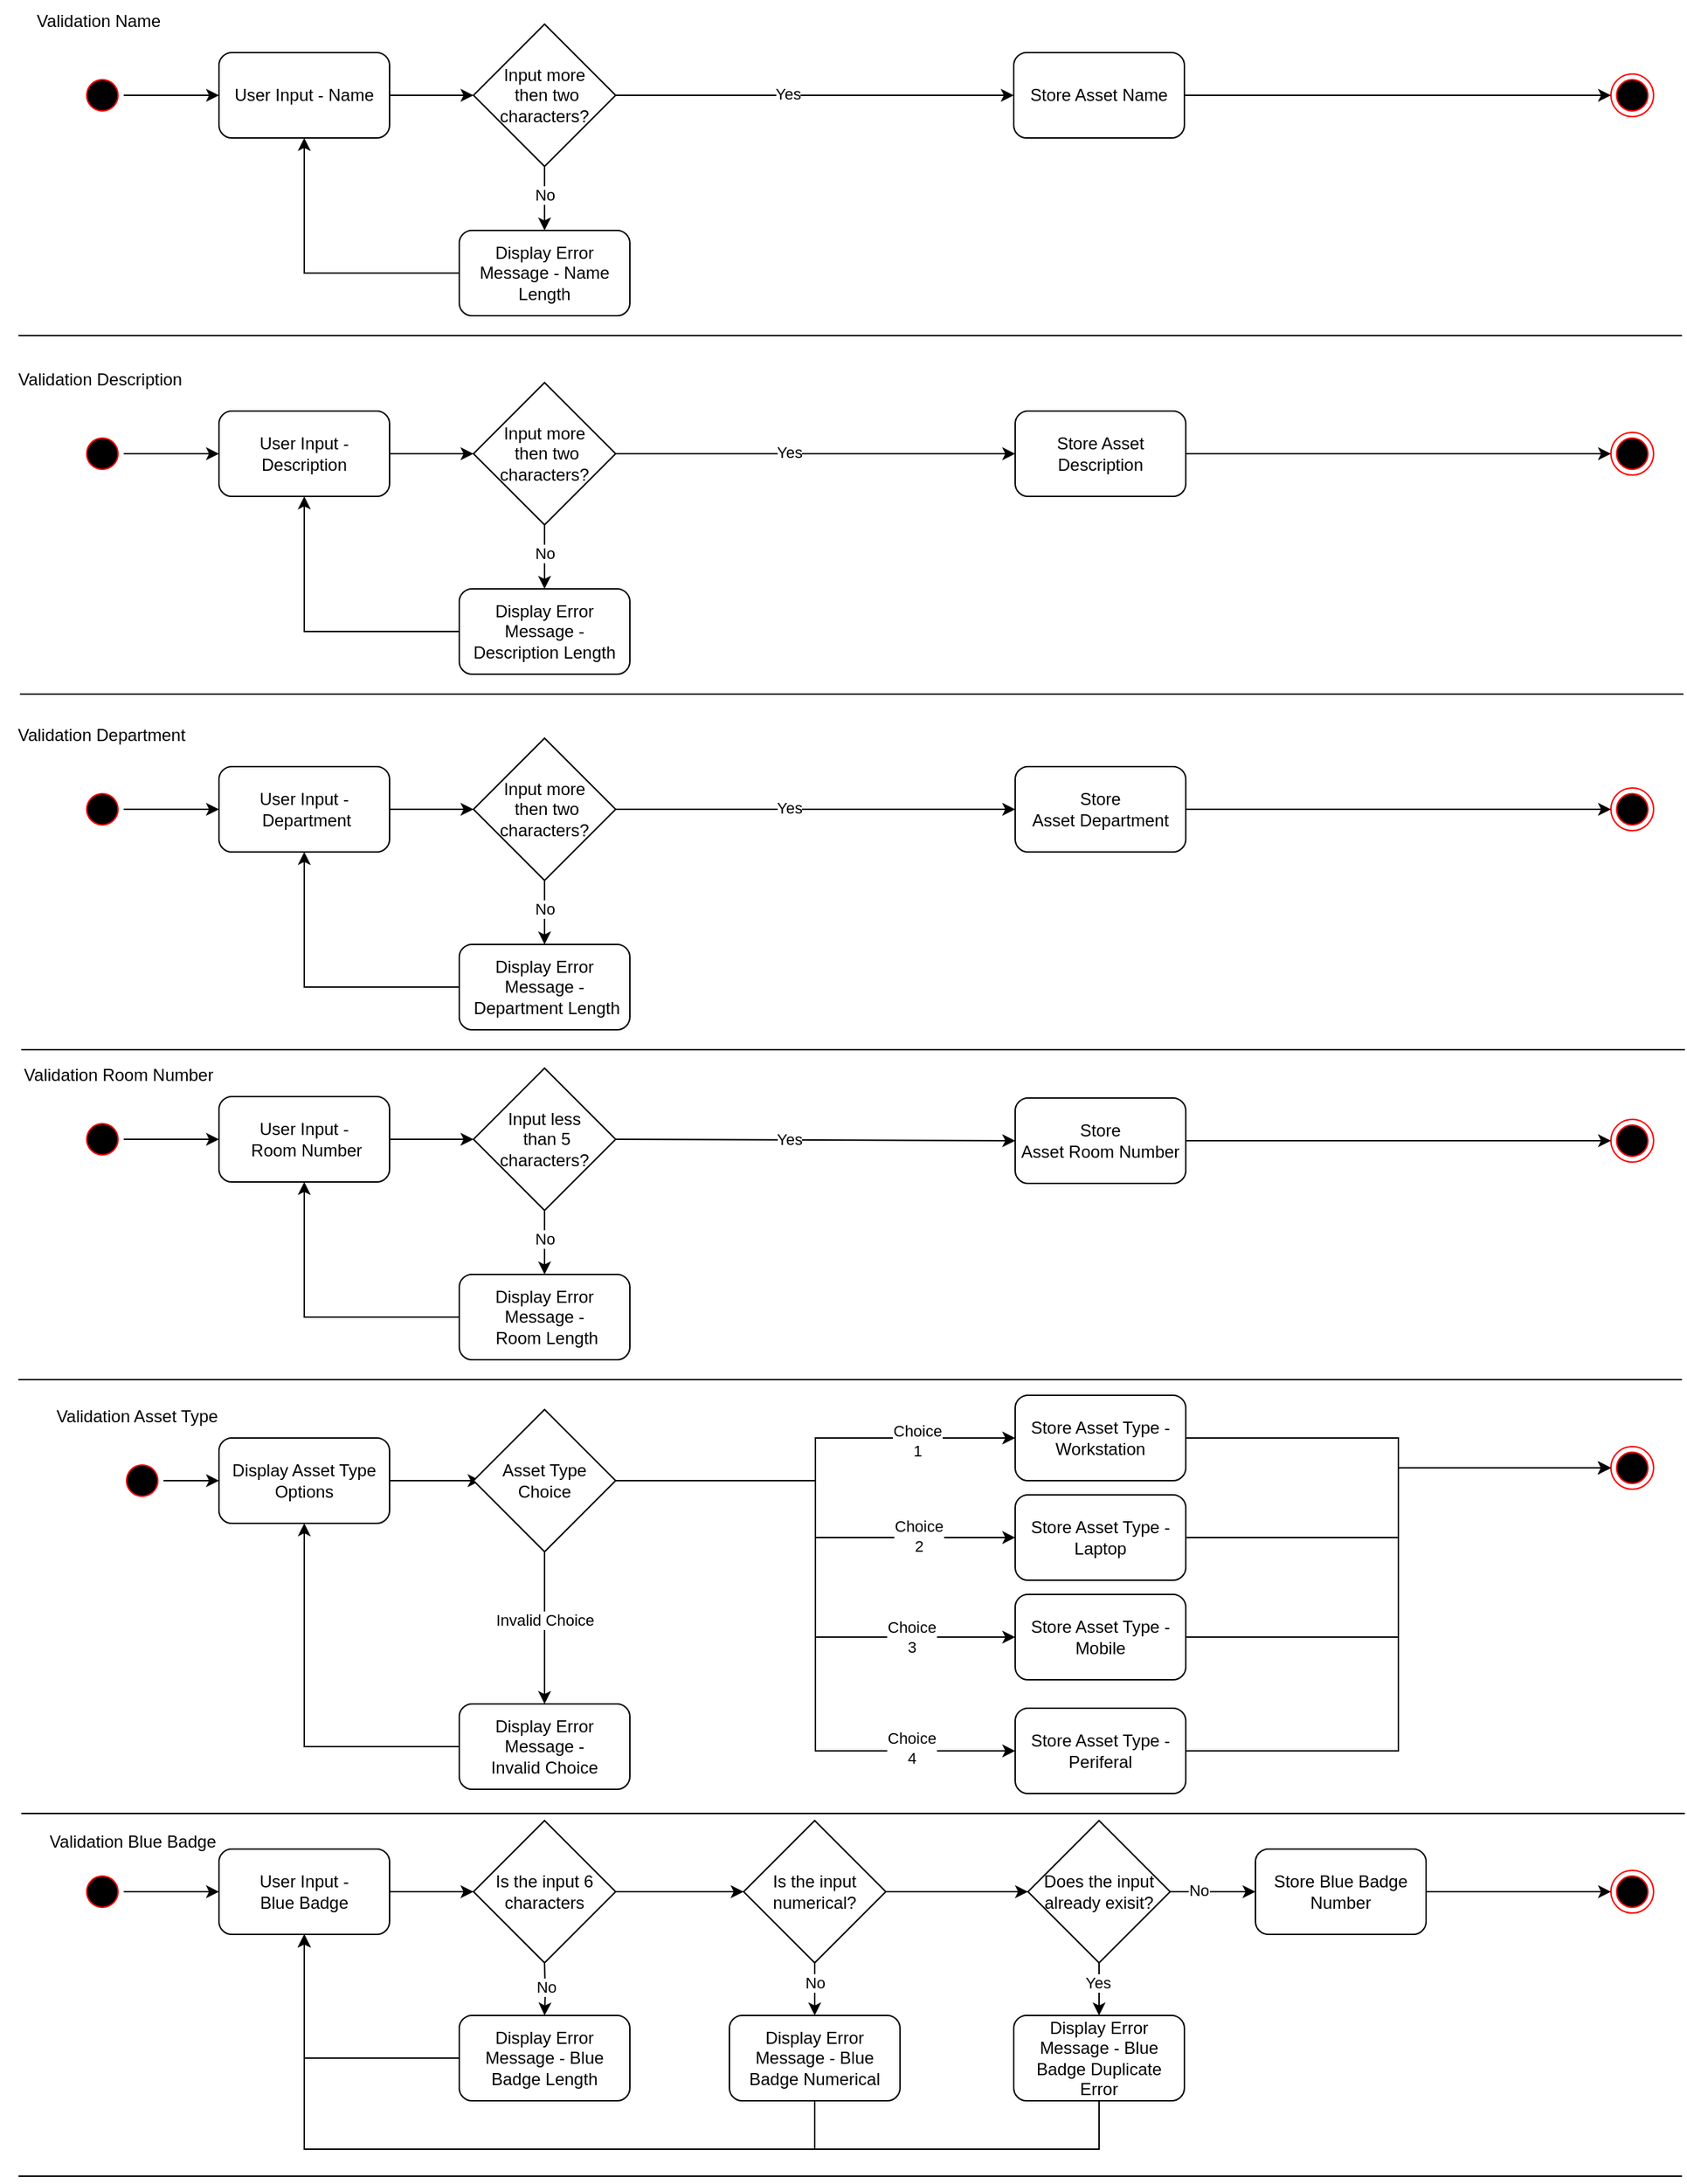 <mxfile version="24.8.6">
  <diagram name="Page-1" id="1uCA6o2xTz5KgX5VxdOc">
    <mxGraphModel dx="2856" dy="898" grid="1" gridSize="10" guides="1" tooltips="1" connect="1" arrows="1" fold="1" page="1" pageScale="1" pageWidth="1169" pageHeight="827" math="0" shadow="0">
      <root>
        <mxCell id="0" />
        <mxCell id="1" parent="0" />
        <mxCell id="2SQ8Jc-1p4SMWD89LcVr-23" value="" style="edgeStyle=orthogonalEdgeStyle;rounded=0;orthogonalLoop=1;jettySize=auto;html=1;" edge="1" parent="1" source="2SQ8Jc-1p4SMWD89LcVr-1" target="2SQ8Jc-1p4SMWD89LcVr-20">
          <mxGeometry relative="1" as="geometry" />
        </mxCell>
        <mxCell id="2SQ8Jc-1p4SMWD89LcVr-1" value="" style="ellipse;html=1;shape=startState;fillColor=#000000;strokeColor=#ff0000;" vertex="1" parent="1">
          <mxGeometry x="44" y="60" width="30" height="30" as="geometry" />
        </mxCell>
        <mxCell id="2SQ8Jc-1p4SMWD89LcVr-13" value="" style="line;strokeWidth=1;fillColor=none;align=left;verticalAlign=middle;spacingTop=-1;spacingLeft=3;spacingRight=3;rotatable=0;labelPosition=right;points=[];portConstraint=eastwest;strokeColor=inherit;" vertex="1" parent="1">
          <mxGeometry y="240" width="1170" height="8" as="geometry" />
        </mxCell>
        <mxCell id="2SQ8Jc-1p4SMWD89LcVr-14" value="Validation Name" style="text;html=1;align=center;verticalAlign=middle;resizable=0;points=[];autosize=1;strokeColor=none;fillColor=none;" vertex="1" parent="1">
          <mxGeometry x="1" y="8" width="110" height="30" as="geometry" />
        </mxCell>
        <mxCell id="2SQ8Jc-1p4SMWD89LcVr-40" value="" style="edgeStyle=orthogonalEdgeStyle;rounded=0;orthogonalLoop=1;jettySize=auto;html=1;" edge="1" parent="1" source="2SQ8Jc-1p4SMWD89LcVr-20" target="2SQ8Jc-1p4SMWD89LcVr-21">
          <mxGeometry relative="1" as="geometry" />
        </mxCell>
        <mxCell id="2SQ8Jc-1p4SMWD89LcVr-20" value="User Input - Name" style="rounded=1;whiteSpace=wrap;html=1;" vertex="1" parent="1">
          <mxGeometry x="141" y="45" width="120" height="60" as="geometry" />
        </mxCell>
        <mxCell id="2SQ8Jc-1p4SMWD89LcVr-43" value="" style="edgeStyle=orthogonalEdgeStyle;rounded=0;orthogonalLoop=1;jettySize=auto;html=1;" edge="1" parent="1" source="2SQ8Jc-1p4SMWD89LcVr-21" target="2SQ8Jc-1p4SMWD89LcVr-42">
          <mxGeometry relative="1" as="geometry" />
        </mxCell>
        <mxCell id="2SQ8Jc-1p4SMWD89LcVr-49" value="No" style="edgeLabel;html=1;align=center;verticalAlign=middle;resizable=0;points=[];" vertex="1" connectable="0" parent="2SQ8Jc-1p4SMWD89LcVr-43">
          <mxGeometry x="-0.118" y="3" relative="1" as="geometry">
            <mxPoint x="-3" as="offset" />
          </mxGeometry>
        </mxCell>
        <mxCell id="2SQ8Jc-1p4SMWD89LcVr-46" style="edgeStyle=orthogonalEdgeStyle;rounded=0;orthogonalLoop=1;jettySize=auto;html=1;entryX=0;entryY=0.5;entryDx=0;entryDy=0;" edge="1" parent="1" source="2SQ8Jc-1p4SMWD89LcVr-21" target="2SQ8Jc-1p4SMWD89LcVr-45">
          <mxGeometry relative="1" as="geometry" />
        </mxCell>
        <mxCell id="2SQ8Jc-1p4SMWD89LcVr-48" value="Yes" style="edgeLabel;html=1;align=center;verticalAlign=middle;resizable=0;points=[];" vertex="1" connectable="0" parent="2SQ8Jc-1p4SMWD89LcVr-46">
          <mxGeometry x="-0.137" y="1" relative="1" as="geometry">
            <mxPoint as="offset" />
          </mxGeometry>
        </mxCell>
        <mxCell id="2SQ8Jc-1p4SMWD89LcVr-21" value="Input more&lt;div&gt;&amp;nbsp;then two characters?&lt;/div&gt;" style="rhombus;whiteSpace=wrap;html=1;" vertex="1" parent="1">
          <mxGeometry x="320" y="25" width="100" height="100" as="geometry" />
        </mxCell>
        <mxCell id="2SQ8Jc-1p4SMWD89LcVr-24" value="" style="ellipse;html=1;shape=endState;fillColor=#000000;strokeColor=#ff0000;" vertex="1" parent="1">
          <mxGeometry x="1120" y="60" width="30" height="30" as="geometry" />
        </mxCell>
        <mxCell id="2SQ8Jc-1p4SMWD89LcVr-44" style="edgeStyle=orthogonalEdgeStyle;rounded=0;orthogonalLoop=1;jettySize=auto;html=1;entryX=0.5;entryY=1;entryDx=0;entryDy=0;" edge="1" parent="1" source="2SQ8Jc-1p4SMWD89LcVr-42" target="2SQ8Jc-1p4SMWD89LcVr-20">
          <mxGeometry relative="1" as="geometry" />
        </mxCell>
        <mxCell id="2SQ8Jc-1p4SMWD89LcVr-42" value="Display Error Message - Name Length" style="rounded=1;whiteSpace=wrap;html=1;" vertex="1" parent="1">
          <mxGeometry x="310" y="170" width="120" height="60" as="geometry" />
        </mxCell>
        <mxCell id="2SQ8Jc-1p4SMWD89LcVr-47" style="edgeStyle=orthogonalEdgeStyle;rounded=0;orthogonalLoop=1;jettySize=auto;html=1;entryX=0;entryY=0.5;entryDx=0;entryDy=0;" edge="1" parent="1" source="2SQ8Jc-1p4SMWD89LcVr-45" target="2SQ8Jc-1p4SMWD89LcVr-24">
          <mxGeometry relative="1" as="geometry" />
        </mxCell>
        <mxCell id="2SQ8Jc-1p4SMWD89LcVr-45" value="Store Asset Name" style="rounded=1;whiteSpace=wrap;html=1;" vertex="1" parent="1">
          <mxGeometry x="700" y="45" width="120" height="60" as="geometry" />
        </mxCell>
        <mxCell id="2SQ8Jc-1p4SMWD89LcVr-50" value="" style="edgeStyle=orthogonalEdgeStyle;rounded=0;orthogonalLoop=1;jettySize=auto;html=1;" edge="1" parent="1" source="2SQ8Jc-1p4SMWD89LcVr-51" target="2SQ8Jc-1p4SMWD89LcVr-55">
          <mxGeometry relative="1" as="geometry" />
        </mxCell>
        <mxCell id="2SQ8Jc-1p4SMWD89LcVr-51" value="" style="ellipse;html=1;shape=startState;fillColor=#000000;strokeColor=#ff0000;" vertex="1" parent="1">
          <mxGeometry x="44" y="312" width="30" height="30" as="geometry" />
        </mxCell>
        <mxCell id="2SQ8Jc-1p4SMWD89LcVr-52" value="" style="line;strokeWidth=1;fillColor=none;align=left;verticalAlign=middle;spacingTop=-1;spacingLeft=3;spacingRight=3;rotatable=0;labelPosition=right;points=[];portConstraint=eastwest;strokeColor=inherit;" vertex="1" parent="1">
          <mxGeometry x="1" y="492" width="1170" height="8" as="geometry" />
        </mxCell>
        <mxCell id="2SQ8Jc-1p4SMWD89LcVr-53" value="Validation Description" style="text;html=1;align=center;verticalAlign=middle;resizable=0;points=[];autosize=1;strokeColor=none;fillColor=none;" vertex="1" parent="1">
          <mxGeometry x="-13" y="260" width="140" height="30" as="geometry" />
        </mxCell>
        <mxCell id="2SQ8Jc-1p4SMWD89LcVr-54" value="" style="edgeStyle=orthogonalEdgeStyle;rounded=0;orthogonalLoop=1;jettySize=auto;html=1;" edge="1" parent="1" source="2SQ8Jc-1p4SMWD89LcVr-55" target="2SQ8Jc-1p4SMWD89LcVr-60">
          <mxGeometry relative="1" as="geometry" />
        </mxCell>
        <mxCell id="2SQ8Jc-1p4SMWD89LcVr-55" value="User Input - Description" style="rounded=1;whiteSpace=wrap;html=1;" vertex="1" parent="1">
          <mxGeometry x="141" y="297" width="120" height="60" as="geometry" />
        </mxCell>
        <mxCell id="2SQ8Jc-1p4SMWD89LcVr-56" value="" style="edgeStyle=orthogonalEdgeStyle;rounded=0;orthogonalLoop=1;jettySize=auto;html=1;" edge="1" parent="1" source="2SQ8Jc-1p4SMWD89LcVr-60" target="2SQ8Jc-1p4SMWD89LcVr-63">
          <mxGeometry relative="1" as="geometry" />
        </mxCell>
        <mxCell id="2SQ8Jc-1p4SMWD89LcVr-57" value="No" style="edgeLabel;html=1;align=center;verticalAlign=middle;resizable=0;points=[];" vertex="1" connectable="0" parent="2SQ8Jc-1p4SMWD89LcVr-56">
          <mxGeometry x="-0.118" y="3" relative="1" as="geometry">
            <mxPoint x="-3" as="offset" />
          </mxGeometry>
        </mxCell>
        <mxCell id="2SQ8Jc-1p4SMWD89LcVr-58" style="edgeStyle=orthogonalEdgeStyle;rounded=0;orthogonalLoop=1;jettySize=auto;html=1;entryX=0;entryY=0.5;entryDx=0;entryDy=0;" edge="1" parent="1" source="2SQ8Jc-1p4SMWD89LcVr-60" target="2SQ8Jc-1p4SMWD89LcVr-65">
          <mxGeometry relative="1" as="geometry" />
        </mxCell>
        <mxCell id="2SQ8Jc-1p4SMWD89LcVr-59" value="Yes" style="edgeLabel;html=1;align=center;verticalAlign=middle;resizable=0;points=[];" vertex="1" connectable="0" parent="2SQ8Jc-1p4SMWD89LcVr-58">
          <mxGeometry x="-0.137" y="1" relative="1" as="geometry">
            <mxPoint as="offset" />
          </mxGeometry>
        </mxCell>
        <mxCell id="2SQ8Jc-1p4SMWD89LcVr-60" value="Input more&lt;div&gt;&amp;nbsp;then two characters?&lt;/div&gt;" style="rhombus;whiteSpace=wrap;html=1;" vertex="1" parent="1">
          <mxGeometry x="320" y="277" width="100" height="100" as="geometry" />
        </mxCell>
        <mxCell id="2SQ8Jc-1p4SMWD89LcVr-61" value="" style="ellipse;html=1;shape=endState;fillColor=#000000;strokeColor=#ff0000;" vertex="1" parent="1">
          <mxGeometry x="1120" y="312" width="30" height="30" as="geometry" />
        </mxCell>
        <mxCell id="2SQ8Jc-1p4SMWD89LcVr-62" style="edgeStyle=orthogonalEdgeStyle;rounded=0;orthogonalLoop=1;jettySize=auto;html=1;entryX=0.5;entryY=1;entryDx=0;entryDy=0;" edge="1" parent="1" source="2SQ8Jc-1p4SMWD89LcVr-63" target="2SQ8Jc-1p4SMWD89LcVr-55">
          <mxGeometry relative="1" as="geometry" />
        </mxCell>
        <mxCell id="2SQ8Jc-1p4SMWD89LcVr-63" value="Display Error Message - Description Length" style="rounded=1;whiteSpace=wrap;html=1;" vertex="1" parent="1">
          <mxGeometry x="310" y="422" width="120" height="60" as="geometry" />
        </mxCell>
        <mxCell id="2SQ8Jc-1p4SMWD89LcVr-64" style="edgeStyle=orthogonalEdgeStyle;rounded=0;orthogonalLoop=1;jettySize=auto;html=1;entryX=0;entryY=0.5;entryDx=0;entryDy=0;" edge="1" parent="1" source="2SQ8Jc-1p4SMWD89LcVr-65" target="2SQ8Jc-1p4SMWD89LcVr-61">
          <mxGeometry relative="1" as="geometry" />
        </mxCell>
        <mxCell id="2SQ8Jc-1p4SMWD89LcVr-65" value="Store Asset Description" style="rounded=1;whiteSpace=wrap;html=1;" vertex="1" parent="1">
          <mxGeometry x="701" y="297" width="120" height="60" as="geometry" />
        </mxCell>
        <mxCell id="2SQ8Jc-1p4SMWD89LcVr-66" value="" style="edgeStyle=orthogonalEdgeStyle;rounded=0;orthogonalLoop=1;jettySize=auto;html=1;" edge="1" parent="1" source="2SQ8Jc-1p4SMWD89LcVr-67" target="2SQ8Jc-1p4SMWD89LcVr-71">
          <mxGeometry relative="1" as="geometry" />
        </mxCell>
        <mxCell id="2SQ8Jc-1p4SMWD89LcVr-67" value="" style="ellipse;html=1;shape=startState;fillColor=#000000;strokeColor=#ff0000;" vertex="1" parent="1">
          <mxGeometry x="44" y="562" width="30" height="30" as="geometry" />
        </mxCell>
        <mxCell id="2SQ8Jc-1p4SMWD89LcVr-68" value="" style="line;strokeWidth=1;fillColor=none;align=left;verticalAlign=middle;spacingTop=-1;spacingLeft=3;spacingRight=3;rotatable=0;labelPosition=right;points=[];portConstraint=eastwest;strokeColor=inherit;" vertex="1" parent="1">
          <mxGeometry x="2" y="742" width="1170" height="8" as="geometry" />
        </mxCell>
        <mxCell id="2SQ8Jc-1p4SMWD89LcVr-69" value="Validation Department" style="text;html=1;align=center;verticalAlign=middle;resizable=0;points=[];autosize=1;strokeColor=none;fillColor=none;" vertex="1" parent="1">
          <mxGeometry x="-12" y="510" width="140" height="30" as="geometry" />
        </mxCell>
        <mxCell id="2SQ8Jc-1p4SMWD89LcVr-70" value="" style="edgeStyle=orthogonalEdgeStyle;rounded=0;orthogonalLoop=1;jettySize=auto;html=1;" edge="1" parent="1" source="2SQ8Jc-1p4SMWD89LcVr-71" target="2SQ8Jc-1p4SMWD89LcVr-76">
          <mxGeometry relative="1" as="geometry" />
        </mxCell>
        <mxCell id="2SQ8Jc-1p4SMWD89LcVr-71" value="User Input -&amp;nbsp;&lt;span style=&quot;text-wrap: nowrap;&quot;&gt;Department&lt;/span&gt;" style="rounded=1;whiteSpace=wrap;html=1;" vertex="1" parent="1">
          <mxGeometry x="141" y="547" width="120" height="60" as="geometry" />
        </mxCell>
        <mxCell id="2SQ8Jc-1p4SMWD89LcVr-72" value="" style="edgeStyle=orthogonalEdgeStyle;rounded=0;orthogonalLoop=1;jettySize=auto;html=1;" edge="1" parent="1" source="2SQ8Jc-1p4SMWD89LcVr-76" target="2SQ8Jc-1p4SMWD89LcVr-79">
          <mxGeometry relative="1" as="geometry" />
        </mxCell>
        <mxCell id="2SQ8Jc-1p4SMWD89LcVr-73" value="No" style="edgeLabel;html=1;align=center;verticalAlign=middle;resizable=0;points=[];" vertex="1" connectable="0" parent="2SQ8Jc-1p4SMWD89LcVr-72">
          <mxGeometry x="-0.118" y="3" relative="1" as="geometry">
            <mxPoint x="-3" as="offset" />
          </mxGeometry>
        </mxCell>
        <mxCell id="2SQ8Jc-1p4SMWD89LcVr-74" style="edgeStyle=orthogonalEdgeStyle;rounded=0;orthogonalLoop=1;jettySize=auto;html=1;entryX=0;entryY=0.5;entryDx=0;entryDy=0;" edge="1" parent="1" source="2SQ8Jc-1p4SMWD89LcVr-76" target="2SQ8Jc-1p4SMWD89LcVr-81">
          <mxGeometry relative="1" as="geometry" />
        </mxCell>
        <mxCell id="2SQ8Jc-1p4SMWD89LcVr-75" value="Yes" style="edgeLabel;html=1;align=center;verticalAlign=middle;resizable=0;points=[];" vertex="1" connectable="0" parent="2SQ8Jc-1p4SMWD89LcVr-74">
          <mxGeometry x="-0.137" y="1" relative="1" as="geometry">
            <mxPoint as="offset" />
          </mxGeometry>
        </mxCell>
        <mxCell id="2SQ8Jc-1p4SMWD89LcVr-76" value="Input more&lt;div&gt;&amp;nbsp;then two characters?&lt;/div&gt;" style="rhombus;whiteSpace=wrap;html=1;" vertex="1" parent="1">
          <mxGeometry x="320" y="527" width="100" height="100" as="geometry" />
        </mxCell>
        <mxCell id="2SQ8Jc-1p4SMWD89LcVr-77" value="" style="ellipse;html=1;shape=endState;fillColor=#000000;strokeColor=#ff0000;" vertex="1" parent="1">
          <mxGeometry x="1120" y="562" width="30" height="30" as="geometry" />
        </mxCell>
        <mxCell id="2SQ8Jc-1p4SMWD89LcVr-78" style="edgeStyle=orthogonalEdgeStyle;rounded=0;orthogonalLoop=1;jettySize=auto;html=1;entryX=0.5;entryY=1;entryDx=0;entryDy=0;" edge="1" parent="1" source="2SQ8Jc-1p4SMWD89LcVr-79" target="2SQ8Jc-1p4SMWD89LcVr-71">
          <mxGeometry relative="1" as="geometry" />
        </mxCell>
        <mxCell id="2SQ8Jc-1p4SMWD89LcVr-79" value="Display Error Message -&amp;nbsp;&lt;span style=&quot;text-wrap: nowrap;&quot;&gt;Department&amp;nbsp;&lt;/span&gt;Length" style="rounded=1;whiteSpace=wrap;html=1;" vertex="1" parent="1">
          <mxGeometry x="310" y="672" width="120" height="60" as="geometry" />
        </mxCell>
        <mxCell id="2SQ8Jc-1p4SMWD89LcVr-80" style="edgeStyle=orthogonalEdgeStyle;rounded=0;orthogonalLoop=1;jettySize=auto;html=1;entryX=0;entryY=0.5;entryDx=0;entryDy=0;" edge="1" parent="1" source="2SQ8Jc-1p4SMWD89LcVr-81" target="2SQ8Jc-1p4SMWD89LcVr-77">
          <mxGeometry relative="1" as="geometry" />
        </mxCell>
        <mxCell id="2SQ8Jc-1p4SMWD89LcVr-81" value="Store Asset&amp;nbsp;&lt;span style=&quot;text-wrap: nowrap;&quot;&gt;Department&lt;/span&gt;" style="rounded=1;whiteSpace=wrap;html=1;" vertex="1" parent="1">
          <mxGeometry x="701" y="547" width="120" height="60" as="geometry" />
        </mxCell>
        <mxCell id="2SQ8Jc-1p4SMWD89LcVr-100" value="" style="line;strokeWidth=1;fillColor=none;align=left;verticalAlign=middle;spacingTop=-1;spacingLeft=3;spacingRight=3;rotatable=0;labelPosition=right;points=[];portConstraint=eastwest;strokeColor=inherit;" vertex="1" parent="1">
          <mxGeometry y="974" width="1170" height="8" as="geometry" />
        </mxCell>
        <mxCell id="2SQ8Jc-1p4SMWD89LcVr-131" style="edgeStyle=orthogonalEdgeStyle;rounded=0;orthogonalLoop=1;jettySize=auto;html=1;entryX=0;entryY=0.5;entryDx=0;entryDy=0;" edge="1" parent="1" source="2SQ8Jc-1p4SMWD89LcVr-115" target="2SQ8Jc-1p4SMWD89LcVr-130">
          <mxGeometry relative="1" as="geometry" />
        </mxCell>
        <mxCell id="2SQ8Jc-1p4SMWD89LcVr-115" value="" style="ellipse;html=1;shape=startState;fillColor=#000000;strokeColor=#ff0000;" vertex="1" parent="1">
          <mxGeometry x="72" y="1034" width="30" height="30" as="geometry" />
        </mxCell>
        <mxCell id="2SQ8Jc-1p4SMWD89LcVr-116" value="" style="line;strokeWidth=1;fillColor=none;align=left;verticalAlign=middle;spacingTop=-1;spacingLeft=3;spacingRight=3;rotatable=0;labelPosition=right;points=[];portConstraint=eastwest;strokeColor=inherit;" vertex="1" parent="1">
          <mxGeometry x="2" y="1279" width="1170" height="8" as="geometry" />
        </mxCell>
        <mxCell id="2SQ8Jc-1p4SMWD89LcVr-124" value="" style="ellipse;html=1;shape=endState;fillColor=#000000;strokeColor=#ff0000;" vertex="1" parent="1">
          <mxGeometry x="1120" y="1025" width="30" height="30" as="geometry" />
        </mxCell>
        <mxCell id="2SQ8Jc-1p4SMWD89LcVr-129" value="Validation Asset Type" style="text;html=1;align=center;verticalAlign=middle;resizable=0;points=[];autosize=1;strokeColor=none;fillColor=none;" vertex="1" parent="1">
          <mxGeometry x="13" y="989" width="140" height="30" as="geometry" />
        </mxCell>
        <mxCell id="2SQ8Jc-1p4SMWD89LcVr-132" style="edgeStyle=orthogonalEdgeStyle;rounded=0;orthogonalLoop=1;jettySize=auto;html=1;entryX=0;entryY=0.5;entryDx=0;entryDy=0;" edge="1" parent="1" source="2SQ8Jc-1p4SMWD89LcVr-130">
          <mxGeometry relative="1" as="geometry">
            <mxPoint x="325" y="1049" as="targetPoint" />
          </mxGeometry>
        </mxCell>
        <mxCell id="2SQ8Jc-1p4SMWD89LcVr-130" value="Display Asset Type Options" style="rounded=1;whiteSpace=wrap;html=1;" vertex="1" parent="1">
          <mxGeometry x="141" y="1019" width="120" height="60" as="geometry" />
        </mxCell>
        <mxCell id="2SQ8Jc-1p4SMWD89LcVr-152" style="edgeStyle=orthogonalEdgeStyle;rounded=0;orthogonalLoop=1;jettySize=auto;html=1;entryX=0;entryY=0.5;entryDx=0;entryDy=0;" edge="1" parent="1" source="2SQ8Jc-1p4SMWD89LcVr-133" target="2SQ8Jc-1p4SMWD89LcVr-124">
          <mxGeometry relative="1" as="geometry" />
        </mxCell>
        <mxCell id="2SQ8Jc-1p4SMWD89LcVr-133" value="Store Asset Type - Workstation" style="rounded=1;whiteSpace=wrap;html=1;" vertex="1" parent="1">
          <mxGeometry x="701" y="989" width="120" height="60" as="geometry" />
        </mxCell>
        <mxCell id="2SQ8Jc-1p4SMWD89LcVr-141" style="edgeStyle=orthogonalEdgeStyle;rounded=0;orthogonalLoop=1;jettySize=auto;html=1;entryX=0.5;entryY=0;entryDx=0;entryDy=0;" edge="1" parent="1" source="2SQ8Jc-1p4SMWD89LcVr-134" target="2SQ8Jc-1p4SMWD89LcVr-140">
          <mxGeometry relative="1" as="geometry" />
        </mxCell>
        <mxCell id="2SQ8Jc-1p4SMWD89LcVr-143" value="Invalid Choice" style="edgeLabel;html=1;align=center;verticalAlign=middle;resizable=0;points=[];" vertex="1" connectable="0" parent="2SQ8Jc-1p4SMWD89LcVr-141">
          <mxGeometry relative="1" as="geometry">
            <mxPoint y="-6" as="offset" />
          </mxGeometry>
        </mxCell>
        <mxCell id="2SQ8Jc-1p4SMWD89LcVr-144" style="edgeStyle=orthogonalEdgeStyle;rounded=0;orthogonalLoop=1;jettySize=auto;html=1;entryX=0;entryY=0.5;entryDx=0;entryDy=0;" edge="1" parent="1" source="2SQ8Jc-1p4SMWD89LcVr-134" target="2SQ8Jc-1p4SMWD89LcVr-133">
          <mxGeometry relative="1" as="geometry" />
        </mxCell>
        <mxCell id="2SQ8Jc-1p4SMWD89LcVr-148" value="Choice&lt;div&gt;1&lt;/div&gt;" style="edgeLabel;html=1;align=center;verticalAlign=middle;resizable=0;points=[];" vertex="1" connectable="0" parent="2SQ8Jc-1p4SMWD89LcVr-144">
          <mxGeometry x="0.523" y="-2" relative="1" as="geometry">
            <mxPoint x="5" as="offset" />
          </mxGeometry>
        </mxCell>
        <mxCell id="2SQ8Jc-1p4SMWD89LcVr-145" style="edgeStyle=orthogonalEdgeStyle;rounded=0;orthogonalLoop=1;jettySize=auto;html=1;" edge="1" parent="1" source="2SQ8Jc-1p4SMWD89LcVr-134" target="2SQ8Jc-1p4SMWD89LcVr-135">
          <mxGeometry relative="1" as="geometry" />
        </mxCell>
        <mxCell id="2SQ8Jc-1p4SMWD89LcVr-149" value="Choice&lt;div&gt;2&lt;/div&gt;" style="edgeLabel;html=1;align=center;verticalAlign=middle;resizable=0;points=[];" vertex="1" connectable="0" parent="2SQ8Jc-1p4SMWD89LcVr-145">
          <mxGeometry x="0.618" y="1" relative="1" as="geometry">
            <mxPoint x="-7" as="offset" />
          </mxGeometry>
        </mxCell>
        <mxCell id="2SQ8Jc-1p4SMWD89LcVr-146" style="edgeStyle=orthogonalEdgeStyle;rounded=0;orthogonalLoop=1;jettySize=auto;html=1;entryX=0;entryY=0.5;entryDx=0;entryDy=0;" edge="1" parent="1" source="2SQ8Jc-1p4SMWD89LcVr-134" target="2SQ8Jc-1p4SMWD89LcVr-136">
          <mxGeometry relative="1" as="geometry" />
        </mxCell>
        <mxCell id="2SQ8Jc-1p4SMWD89LcVr-150" value="Choice&lt;div&gt;3&lt;/div&gt;" style="edgeLabel;html=1;align=center;verticalAlign=middle;resizable=0;points=[];" vertex="1" connectable="0" parent="2SQ8Jc-1p4SMWD89LcVr-146">
          <mxGeometry x="0.728" relative="1" as="geometry">
            <mxPoint x="-20" as="offset" />
          </mxGeometry>
        </mxCell>
        <mxCell id="2SQ8Jc-1p4SMWD89LcVr-147" style="edgeStyle=orthogonalEdgeStyle;rounded=0;orthogonalLoop=1;jettySize=auto;html=1;entryX=0;entryY=0.5;entryDx=0;entryDy=0;" edge="1" parent="1" source="2SQ8Jc-1p4SMWD89LcVr-134" target="2SQ8Jc-1p4SMWD89LcVr-137">
          <mxGeometry relative="1" as="geometry" />
        </mxCell>
        <mxCell id="2SQ8Jc-1p4SMWD89LcVr-151" value="Choice&lt;div&gt;4&lt;/div&gt;" style="edgeLabel;html=1;align=center;verticalAlign=middle;resizable=0;points=[];" vertex="1" connectable="0" parent="2SQ8Jc-1p4SMWD89LcVr-147">
          <mxGeometry x="0.803" y="2" relative="1" as="geometry">
            <mxPoint x="-27" as="offset" />
          </mxGeometry>
        </mxCell>
        <mxCell id="2SQ8Jc-1p4SMWD89LcVr-134" value="Asset Type Choice" style="rhombus;whiteSpace=wrap;html=1;" vertex="1" parent="1">
          <mxGeometry x="320" y="999" width="100" height="100" as="geometry" />
        </mxCell>
        <mxCell id="2SQ8Jc-1p4SMWD89LcVr-153" style="edgeStyle=orthogonalEdgeStyle;rounded=0;orthogonalLoop=1;jettySize=auto;html=1;entryX=0;entryY=0.5;entryDx=0;entryDy=0;" edge="1" parent="1" source="2SQ8Jc-1p4SMWD89LcVr-135" target="2SQ8Jc-1p4SMWD89LcVr-124">
          <mxGeometry relative="1" as="geometry" />
        </mxCell>
        <mxCell id="2SQ8Jc-1p4SMWD89LcVr-135" value="Store Asset Type - Laptop" style="rounded=1;whiteSpace=wrap;html=1;" vertex="1" parent="1">
          <mxGeometry x="701" y="1059" width="120" height="60" as="geometry" />
        </mxCell>
        <mxCell id="2SQ8Jc-1p4SMWD89LcVr-154" style="edgeStyle=orthogonalEdgeStyle;rounded=0;orthogonalLoop=1;jettySize=auto;html=1;entryX=0;entryY=0.5;entryDx=0;entryDy=0;" edge="1" parent="1" source="2SQ8Jc-1p4SMWD89LcVr-136" target="2SQ8Jc-1p4SMWD89LcVr-124">
          <mxGeometry relative="1" as="geometry" />
        </mxCell>
        <mxCell id="2SQ8Jc-1p4SMWD89LcVr-136" value="Store Asset Type - Mobile" style="rounded=1;whiteSpace=wrap;html=1;" vertex="1" parent="1">
          <mxGeometry x="701" y="1129" width="120" height="60" as="geometry" />
        </mxCell>
        <mxCell id="2SQ8Jc-1p4SMWD89LcVr-155" style="edgeStyle=orthogonalEdgeStyle;rounded=0;orthogonalLoop=1;jettySize=auto;html=1;entryX=0;entryY=0.5;entryDx=0;entryDy=0;" edge="1" parent="1" source="2SQ8Jc-1p4SMWD89LcVr-137" target="2SQ8Jc-1p4SMWD89LcVr-124">
          <mxGeometry relative="1" as="geometry" />
        </mxCell>
        <mxCell id="2SQ8Jc-1p4SMWD89LcVr-137" value="Store Asset Type - Periferal" style="rounded=1;whiteSpace=wrap;html=1;" vertex="1" parent="1">
          <mxGeometry x="701" y="1209" width="120" height="60" as="geometry" />
        </mxCell>
        <mxCell id="2SQ8Jc-1p4SMWD89LcVr-142" style="edgeStyle=orthogonalEdgeStyle;rounded=0;orthogonalLoop=1;jettySize=auto;html=1;entryX=0.5;entryY=1;entryDx=0;entryDy=0;" edge="1" parent="1" source="2SQ8Jc-1p4SMWD89LcVr-140" target="2SQ8Jc-1p4SMWD89LcVr-130">
          <mxGeometry relative="1" as="geometry" />
        </mxCell>
        <mxCell id="2SQ8Jc-1p4SMWD89LcVr-140" value="Display Error Message - &lt;span style=&quot;text-wrap: nowrap;&quot;&gt;Invalid Choice&lt;/span&gt;" style="rounded=1;whiteSpace=wrap;html=1;" vertex="1" parent="1">
          <mxGeometry x="310" y="1206" width="120" height="60" as="geometry" />
        </mxCell>
        <mxCell id="2SQ8Jc-1p4SMWD89LcVr-157" value="" style="edgeStyle=orthogonalEdgeStyle;rounded=0;orthogonalLoop=1;jettySize=auto;html=1;" edge="1" parent="1" source="2SQ8Jc-1p4SMWD89LcVr-158" target="2SQ8Jc-1p4SMWD89LcVr-160">
          <mxGeometry relative="1" as="geometry" />
        </mxCell>
        <mxCell id="2SQ8Jc-1p4SMWD89LcVr-158" value="" style="ellipse;html=1;shape=startState;fillColor=#000000;strokeColor=#ff0000;" vertex="1" parent="1">
          <mxGeometry x="44" y="794" width="30" height="30" as="geometry" />
        </mxCell>
        <mxCell id="2SQ8Jc-1p4SMWD89LcVr-159" value="" style="edgeStyle=orthogonalEdgeStyle;rounded=0;orthogonalLoop=1;jettySize=auto;html=1;entryX=0;entryY=0.5;entryDx=0;entryDy=0;" edge="1" parent="1" source="2SQ8Jc-1p4SMWD89LcVr-160" target="2SQ8Jc-1p4SMWD89LcVr-165">
          <mxGeometry relative="1" as="geometry">
            <mxPoint x="320" y="809" as="targetPoint" />
          </mxGeometry>
        </mxCell>
        <mxCell id="2SQ8Jc-1p4SMWD89LcVr-160" value="User Input -&amp;nbsp;&lt;span style=&quot;text-wrap: nowrap;&quot;&gt;Room Number&lt;/span&gt;" style="rounded=1;whiteSpace=wrap;html=1;" vertex="1" parent="1">
          <mxGeometry x="141" y="779" width="120" height="60" as="geometry" />
        </mxCell>
        <mxCell id="2SQ8Jc-1p4SMWD89LcVr-161" value="" style="edgeStyle=orthogonalEdgeStyle;rounded=0;orthogonalLoop=1;jettySize=auto;html=1;exitX=0.5;exitY=1;exitDx=0;exitDy=0;" edge="1" parent="1" source="2SQ8Jc-1p4SMWD89LcVr-165" target="2SQ8Jc-1p4SMWD89LcVr-168">
          <mxGeometry relative="1" as="geometry">
            <mxPoint x="370" y="859" as="sourcePoint" />
          </mxGeometry>
        </mxCell>
        <mxCell id="2SQ8Jc-1p4SMWD89LcVr-162" value="No" style="edgeLabel;html=1;align=center;verticalAlign=middle;resizable=0;points=[];" vertex="1" connectable="0" parent="2SQ8Jc-1p4SMWD89LcVr-161">
          <mxGeometry x="-0.118" y="3" relative="1" as="geometry">
            <mxPoint x="-3" as="offset" />
          </mxGeometry>
        </mxCell>
        <mxCell id="2SQ8Jc-1p4SMWD89LcVr-163" style="edgeStyle=orthogonalEdgeStyle;rounded=0;orthogonalLoop=1;jettySize=auto;html=1;entryX=0;entryY=0.5;entryDx=0;entryDy=0;" edge="1" parent="1" target="2SQ8Jc-1p4SMWD89LcVr-170">
          <mxGeometry relative="1" as="geometry">
            <mxPoint x="420" y="809" as="sourcePoint" />
          </mxGeometry>
        </mxCell>
        <mxCell id="2SQ8Jc-1p4SMWD89LcVr-164" value="Yes" style="edgeLabel;html=1;align=center;verticalAlign=middle;resizable=0;points=[];" vertex="1" connectable="0" parent="2SQ8Jc-1p4SMWD89LcVr-163">
          <mxGeometry x="-0.137" y="1" relative="1" as="geometry">
            <mxPoint as="offset" />
          </mxGeometry>
        </mxCell>
        <mxCell id="2SQ8Jc-1p4SMWD89LcVr-165" value="Input less&lt;div&gt;&amp;nbsp;than 5 characters?&lt;/div&gt;" style="rhombus;whiteSpace=wrap;html=1;" vertex="1" parent="1">
          <mxGeometry x="320" y="759" width="100" height="100" as="geometry" />
        </mxCell>
        <mxCell id="2SQ8Jc-1p4SMWD89LcVr-166" value="" style="ellipse;html=1;shape=endState;fillColor=#000000;strokeColor=#ff0000;" vertex="1" parent="1">
          <mxGeometry x="1120" y="795" width="30" height="30" as="geometry" />
        </mxCell>
        <mxCell id="2SQ8Jc-1p4SMWD89LcVr-167" style="edgeStyle=orthogonalEdgeStyle;rounded=0;orthogonalLoop=1;jettySize=auto;html=1;entryX=0.5;entryY=1;entryDx=0;entryDy=0;" edge="1" parent="1" source="2SQ8Jc-1p4SMWD89LcVr-168" target="2SQ8Jc-1p4SMWD89LcVr-160">
          <mxGeometry relative="1" as="geometry" />
        </mxCell>
        <mxCell id="2SQ8Jc-1p4SMWD89LcVr-168" value="Display Error Message -&amp;nbsp;&lt;span style=&quot;text-wrap: nowrap;&quot;&gt;Room&lt;/span&gt;&lt;span style=&quot;text-wrap: nowrap;&quot;&gt;&amp;nbsp;&lt;/span&gt;Length" style="rounded=1;whiteSpace=wrap;html=1;" vertex="1" parent="1">
          <mxGeometry x="310" y="904" width="120" height="60" as="geometry" />
        </mxCell>
        <mxCell id="2SQ8Jc-1p4SMWD89LcVr-169" style="edgeStyle=orthogonalEdgeStyle;rounded=0;orthogonalLoop=1;jettySize=auto;html=1;entryX=0;entryY=0.5;entryDx=0;entryDy=0;" edge="1" parent="1" source="2SQ8Jc-1p4SMWD89LcVr-170" target="2SQ8Jc-1p4SMWD89LcVr-166">
          <mxGeometry relative="1" as="geometry" />
        </mxCell>
        <mxCell id="2SQ8Jc-1p4SMWD89LcVr-170" value="Store Asset&amp;nbsp;&lt;span style=&quot;text-wrap: nowrap;&quot;&gt;Room Number&lt;/span&gt;" style="rounded=1;whiteSpace=wrap;html=1;" vertex="1" parent="1">
          <mxGeometry x="701" y="780" width="120" height="60" as="geometry" />
        </mxCell>
        <mxCell id="2SQ8Jc-1p4SMWD89LcVr-171" value="Validation Room Number" style="text;html=1;align=center;verticalAlign=middle;resizable=0;points=[];autosize=1;strokeColor=none;fillColor=none;" vertex="1" parent="1">
          <mxGeometry x="-10" y="749" width="160" height="30" as="geometry" />
        </mxCell>
        <mxCell id="2SQ8Jc-1p4SMWD89LcVr-172" value="" style="line;strokeWidth=1;fillColor=none;align=left;verticalAlign=middle;spacingTop=-1;spacingLeft=3;spacingRight=3;rotatable=0;labelPosition=right;points=[];portConstraint=eastwest;strokeColor=inherit;" vertex="1" parent="1">
          <mxGeometry y="1534" width="1170" height="8" as="geometry" />
        </mxCell>
        <mxCell id="2SQ8Jc-1p4SMWD89LcVr-173" value="" style="edgeStyle=orthogonalEdgeStyle;rounded=0;orthogonalLoop=1;jettySize=auto;html=1;" edge="1" parent="1" source="2SQ8Jc-1p4SMWD89LcVr-174" target="2SQ8Jc-1p4SMWD89LcVr-176">
          <mxGeometry relative="1" as="geometry" />
        </mxCell>
        <mxCell id="2SQ8Jc-1p4SMWD89LcVr-174" value="" style="ellipse;html=1;shape=startState;fillColor=#000000;strokeColor=#ff0000;" vertex="1" parent="1">
          <mxGeometry x="44" y="1323" width="30" height="30" as="geometry" />
        </mxCell>
        <mxCell id="2SQ8Jc-1p4SMWD89LcVr-175" value="" style="edgeStyle=orthogonalEdgeStyle;rounded=0;orthogonalLoop=1;jettySize=auto;html=1;entryX=0;entryY=0.5;entryDx=0;entryDy=0;" edge="1" parent="1" source="2SQ8Jc-1p4SMWD89LcVr-176">
          <mxGeometry relative="1" as="geometry">
            <mxPoint x="320" y="1338" as="targetPoint" />
          </mxGeometry>
        </mxCell>
        <mxCell id="2SQ8Jc-1p4SMWD89LcVr-176" value="User Input - &lt;span style=&quot;text-wrap: nowrap;&quot;&gt;Blue Badge&lt;/span&gt;" style="rounded=1;whiteSpace=wrap;html=1;" vertex="1" parent="1">
          <mxGeometry x="141" y="1308" width="120" height="60" as="geometry" />
        </mxCell>
        <mxCell id="2SQ8Jc-1p4SMWD89LcVr-177" value="" style="edgeStyle=orthogonalEdgeStyle;rounded=0;orthogonalLoop=1;jettySize=auto;html=1;exitX=0.5;exitY=1;exitDx=0;exitDy=0;" edge="1" parent="1" target="2SQ8Jc-1p4SMWD89LcVr-184">
          <mxGeometry relative="1" as="geometry">
            <mxPoint x="370" y="1388" as="sourcePoint" />
          </mxGeometry>
        </mxCell>
        <mxCell id="2SQ8Jc-1p4SMWD89LcVr-178" value="No" style="edgeLabel;html=1;align=center;verticalAlign=middle;resizable=0;points=[];" vertex="1" connectable="0" parent="2SQ8Jc-1p4SMWD89LcVr-177">
          <mxGeometry x="-0.118" y="3" relative="1" as="geometry">
            <mxPoint x="-3" as="offset" />
          </mxGeometry>
        </mxCell>
        <mxCell id="2SQ8Jc-1p4SMWD89LcVr-188" value="" style="edgeStyle=orthogonalEdgeStyle;rounded=0;orthogonalLoop=1;jettySize=auto;html=1;" edge="1" parent="1" source="2SQ8Jc-1p4SMWD89LcVr-181">
          <mxGeometry relative="1" as="geometry">
            <mxPoint x="510" y="1338" as="targetPoint" />
          </mxGeometry>
        </mxCell>
        <mxCell id="2SQ8Jc-1p4SMWD89LcVr-181" value="Is the input 6 characters" style="rhombus;whiteSpace=wrap;html=1;" vertex="1" parent="1">
          <mxGeometry x="320" y="1288" width="100" height="100" as="geometry" />
        </mxCell>
        <mxCell id="2SQ8Jc-1p4SMWD89LcVr-182" value="" style="ellipse;html=1;shape=endState;fillColor=#000000;strokeColor=#ff0000;" vertex="1" parent="1">
          <mxGeometry x="1120" y="1323" width="30" height="30" as="geometry" />
        </mxCell>
        <mxCell id="2SQ8Jc-1p4SMWD89LcVr-183" style="edgeStyle=orthogonalEdgeStyle;rounded=0;orthogonalLoop=1;jettySize=auto;html=1;entryX=0.5;entryY=1;entryDx=0;entryDy=0;" edge="1" parent="1" source="2SQ8Jc-1p4SMWD89LcVr-184" target="2SQ8Jc-1p4SMWD89LcVr-176">
          <mxGeometry relative="1" as="geometry" />
        </mxCell>
        <mxCell id="2SQ8Jc-1p4SMWD89LcVr-184" value="Display Error Message - Blue Badge Length" style="rounded=1;whiteSpace=wrap;html=1;" vertex="1" parent="1">
          <mxGeometry x="310" y="1425" width="120" height="60" as="geometry" />
        </mxCell>
        <mxCell id="2SQ8Jc-1p4SMWD89LcVr-195" value="" style="edgeStyle=orthogonalEdgeStyle;rounded=0;orthogonalLoop=1;jettySize=auto;html=1;" edge="1" parent="1" source="2SQ8Jc-1p4SMWD89LcVr-189" target="2SQ8Jc-1p4SMWD89LcVr-194">
          <mxGeometry relative="1" as="geometry" />
        </mxCell>
        <mxCell id="2SQ8Jc-1p4SMWD89LcVr-189" value="Is the input numerical?" style="rhombus;whiteSpace=wrap;html=1;" vertex="1" parent="1">
          <mxGeometry x="510" y="1288" width="100" height="100" as="geometry" />
        </mxCell>
        <mxCell id="2SQ8Jc-1p4SMWD89LcVr-193" style="edgeStyle=orthogonalEdgeStyle;rounded=0;orthogonalLoop=1;jettySize=auto;html=1;entryX=0.5;entryY=1;entryDx=0;entryDy=0;" edge="1" parent="1" source="2SQ8Jc-1p4SMWD89LcVr-190" target="2SQ8Jc-1p4SMWD89LcVr-176">
          <mxGeometry relative="1" as="geometry">
            <Array as="points">
              <mxPoint x="560" y="1519" />
              <mxPoint x="201" y="1519" />
            </Array>
          </mxGeometry>
        </mxCell>
        <mxCell id="2SQ8Jc-1p4SMWD89LcVr-190" value="Display Error Message - Blue Badge Numerical" style="rounded=1;whiteSpace=wrap;html=1;" vertex="1" parent="1">
          <mxGeometry x="500" y="1425" width="120" height="60" as="geometry" />
        </mxCell>
        <mxCell id="2SQ8Jc-1p4SMWD89LcVr-191" value="" style="edgeStyle=orthogonalEdgeStyle;rounded=0;orthogonalLoop=1;jettySize=auto;html=1;exitX=0.5;exitY=1;exitDx=0;exitDy=0;" edge="1" parent="1" source="2SQ8Jc-1p4SMWD89LcVr-189" target="2SQ8Jc-1p4SMWD89LcVr-190">
          <mxGeometry relative="1" as="geometry">
            <mxPoint x="380" y="1398" as="sourcePoint" />
            <mxPoint x="380" y="1435" as="targetPoint" />
          </mxGeometry>
        </mxCell>
        <mxCell id="2SQ8Jc-1p4SMWD89LcVr-192" value="No" style="edgeLabel;html=1;align=center;verticalAlign=middle;resizable=0;points=[];" vertex="1" connectable="0" parent="2SQ8Jc-1p4SMWD89LcVr-191">
          <mxGeometry x="-0.118" y="3" relative="1" as="geometry">
            <mxPoint x="-3" y="-5" as="offset" />
          </mxGeometry>
        </mxCell>
        <mxCell id="2SQ8Jc-1p4SMWD89LcVr-198" value="" style="edgeStyle=orthogonalEdgeStyle;rounded=0;orthogonalLoop=1;jettySize=auto;html=1;" edge="1" parent="1" source="2SQ8Jc-1p4SMWD89LcVr-194" target="2SQ8Jc-1p4SMWD89LcVr-197">
          <mxGeometry relative="1" as="geometry" />
        </mxCell>
        <mxCell id="2SQ8Jc-1p4SMWD89LcVr-199" value="Yes" style="edgeLabel;html=1;align=center;verticalAlign=middle;resizable=0;points=[];" vertex="1" connectable="0" parent="2SQ8Jc-1p4SMWD89LcVr-198">
          <mxGeometry x="-0.256" y="1" relative="1" as="geometry">
            <mxPoint x="-2" y="-2" as="offset" />
          </mxGeometry>
        </mxCell>
        <mxCell id="2SQ8Jc-1p4SMWD89LcVr-202" style="edgeStyle=orthogonalEdgeStyle;rounded=0;orthogonalLoop=1;jettySize=auto;html=1;entryX=0;entryY=0.5;entryDx=0;entryDy=0;" edge="1" parent="1" source="2SQ8Jc-1p4SMWD89LcVr-194" target="2SQ8Jc-1p4SMWD89LcVr-201">
          <mxGeometry relative="1" as="geometry" />
        </mxCell>
        <mxCell id="2SQ8Jc-1p4SMWD89LcVr-204" value="No" style="edgeLabel;html=1;align=center;verticalAlign=middle;resizable=0;points=[];" vertex="1" connectable="0" parent="2SQ8Jc-1p4SMWD89LcVr-202">
          <mxGeometry x="-0.337" y="1" relative="1" as="geometry">
            <mxPoint as="offset" />
          </mxGeometry>
        </mxCell>
        <mxCell id="2SQ8Jc-1p4SMWD89LcVr-194" value="Does the input already exisit?" style="rhombus;whiteSpace=wrap;html=1;" vertex="1" parent="1">
          <mxGeometry x="710" y="1288" width="100" height="100" as="geometry" />
        </mxCell>
        <mxCell id="2SQ8Jc-1p4SMWD89LcVr-200" style="edgeStyle=orthogonalEdgeStyle;rounded=0;orthogonalLoop=1;jettySize=auto;html=1;entryX=0.5;entryY=1;entryDx=0;entryDy=0;" edge="1" parent="1" source="2SQ8Jc-1p4SMWD89LcVr-197" target="2SQ8Jc-1p4SMWD89LcVr-176">
          <mxGeometry relative="1" as="geometry">
            <Array as="points">
              <mxPoint x="760" y="1519" />
              <mxPoint x="201" y="1519" />
            </Array>
          </mxGeometry>
        </mxCell>
        <mxCell id="2SQ8Jc-1p4SMWD89LcVr-197" value="Display Error Message - Blue Badge Duplicate Error" style="rounded=1;whiteSpace=wrap;html=1;" vertex="1" parent="1">
          <mxGeometry x="700" y="1425" width="120" height="60" as="geometry" />
        </mxCell>
        <mxCell id="2SQ8Jc-1p4SMWD89LcVr-203" style="edgeStyle=orthogonalEdgeStyle;rounded=0;orthogonalLoop=1;jettySize=auto;html=1;entryX=0;entryY=0.5;entryDx=0;entryDy=0;" edge="1" parent="1" source="2SQ8Jc-1p4SMWD89LcVr-201" target="2SQ8Jc-1p4SMWD89LcVr-182">
          <mxGeometry relative="1" as="geometry" />
        </mxCell>
        <mxCell id="2SQ8Jc-1p4SMWD89LcVr-201" value="Store Blue Badge Number" style="rounded=1;whiteSpace=wrap;html=1;" vertex="1" parent="1">
          <mxGeometry x="870" y="1308" width="120" height="60" as="geometry" />
        </mxCell>
        <mxCell id="2SQ8Jc-1p4SMWD89LcVr-205" value="Validation Blue Badge" style="text;html=1;align=center;verticalAlign=middle;resizable=0;points=[];autosize=1;strokeColor=none;fillColor=none;" vertex="1" parent="1">
          <mxGeometry x="10" y="1288" width="140" height="30" as="geometry" />
        </mxCell>
      </root>
    </mxGraphModel>
  </diagram>
</mxfile>
